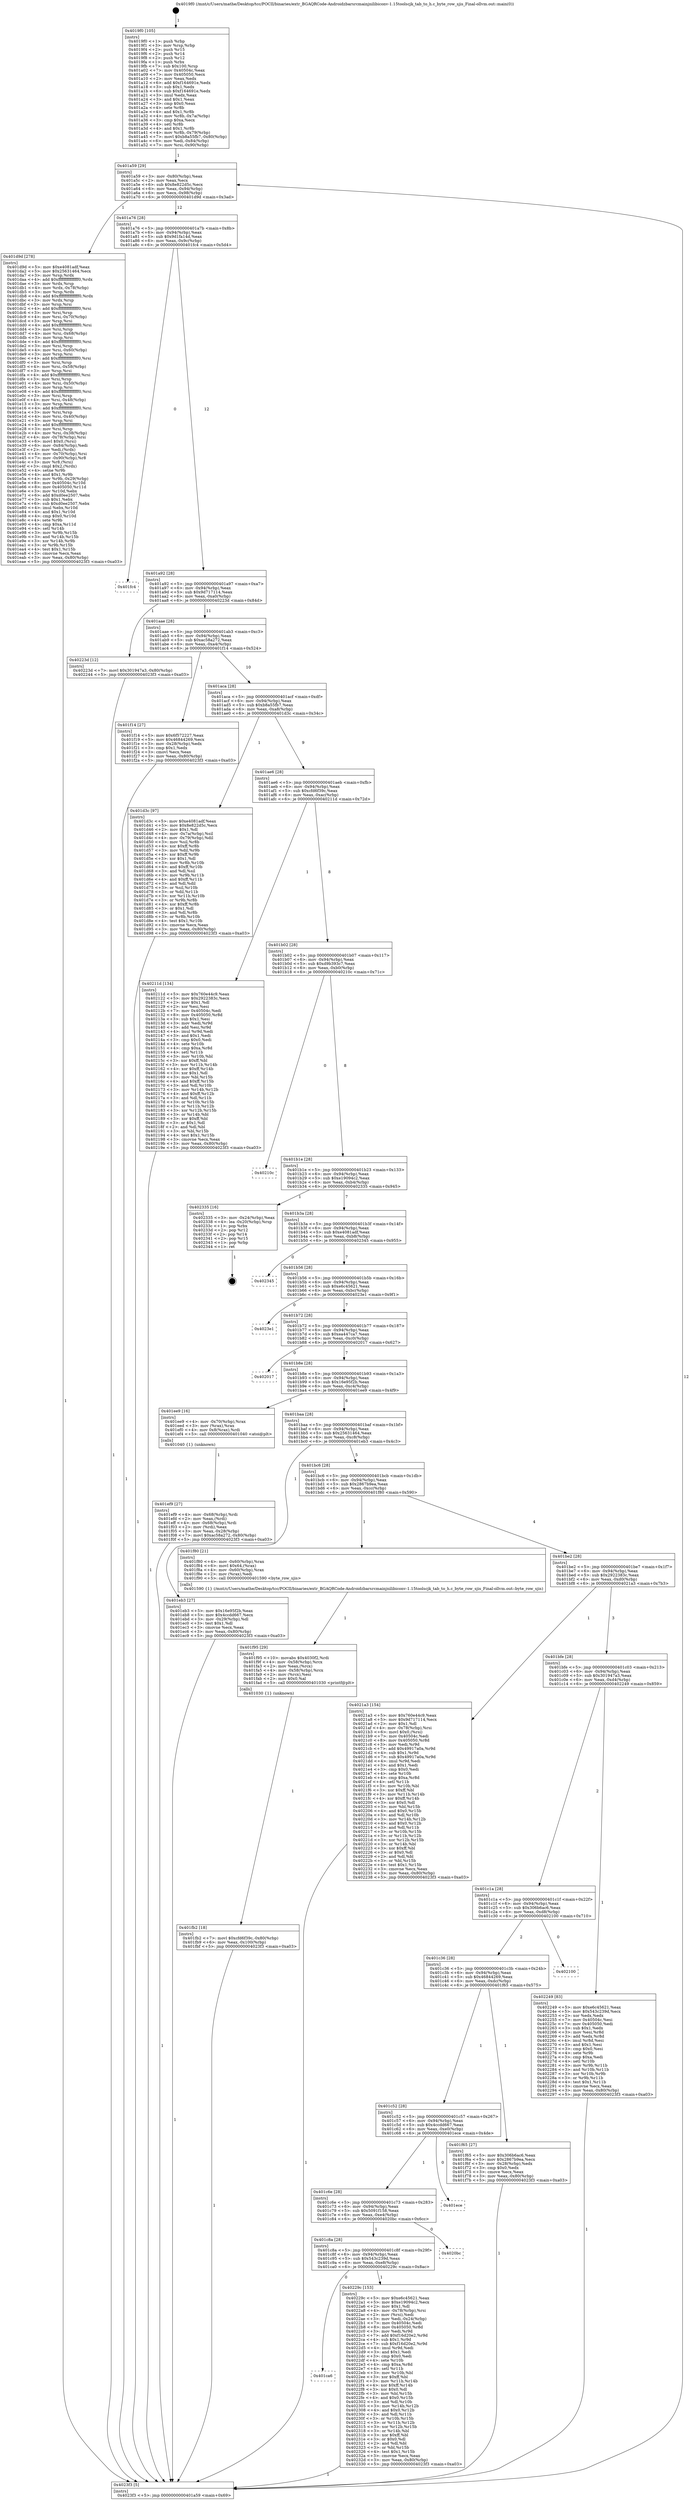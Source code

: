 digraph "0x4019f0" {
  label = "0x4019f0 (/mnt/c/Users/mathe/Desktop/tcc/POCII/binaries/extr_BGAQRCode-Androidzbarsrcmainjnilibiconv-1.15toolscjk_tab_to_h.c_byte_row_sjis_Final-ollvm.out::main(0))"
  labelloc = "t"
  node[shape=record]

  Entry [label="",width=0.3,height=0.3,shape=circle,fillcolor=black,style=filled]
  "0x401a59" [label="{
     0x401a59 [29]\l
     | [instrs]\l
     &nbsp;&nbsp;0x401a59 \<+3\>: mov -0x80(%rbp),%eax\l
     &nbsp;&nbsp;0x401a5c \<+2\>: mov %eax,%ecx\l
     &nbsp;&nbsp;0x401a5e \<+6\>: sub $0x8e822d5c,%ecx\l
     &nbsp;&nbsp;0x401a64 \<+6\>: mov %eax,-0x94(%rbp)\l
     &nbsp;&nbsp;0x401a6a \<+6\>: mov %ecx,-0x98(%rbp)\l
     &nbsp;&nbsp;0x401a70 \<+6\>: je 0000000000401d9d \<main+0x3ad\>\l
  }"]
  "0x401d9d" [label="{
     0x401d9d [278]\l
     | [instrs]\l
     &nbsp;&nbsp;0x401d9d \<+5\>: mov $0xe4081adf,%eax\l
     &nbsp;&nbsp;0x401da2 \<+5\>: mov $0x25631464,%ecx\l
     &nbsp;&nbsp;0x401da7 \<+3\>: mov %rsp,%rdx\l
     &nbsp;&nbsp;0x401daa \<+4\>: add $0xfffffffffffffff0,%rdx\l
     &nbsp;&nbsp;0x401dae \<+3\>: mov %rdx,%rsp\l
     &nbsp;&nbsp;0x401db1 \<+4\>: mov %rdx,-0x78(%rbp)\l
     &nbsp;&nbsp;0x401db5 \<+3\>: mov %rsp,%rdx\l
     &nbsp;&nbsp;0x401db8 \<+4\>: add $0xfffffffffffffff0,%rdx\l
     &nbsp;&nbsp;0x401dbc \<+3\>: mov %rdx,%rsp\l
     &nbsp;&nbsp;0x401dbf \<+3\>: mov %rsp,%rsi\l
     &nbsp;&nbsp;0x401dc2 \<+4\>: add $0xfffffffffffffff0,%rsi\l
     &nbsp;&nbsp;0x401dc6 \<+3\>: mov %rsi,%rsp\l
     &nbsp;&nbsp;0x401dc9 \<+4\>: mov %rsi,-0x70(%rbp)\l
     &nbsp;&nbsp;0x401dcd \<+3\>: mov %rsp,%rsi\l
     &nbsp;&nbsp;0x401dd0 \<+4\>: add $0xfffffffffffffff0,%rsi\l
     &nbsp;&nbsp;0x401dd4 \<+3\>: mov %rsi,%rsp\l
     &nbsp;&nbsp;0x401dd7 \<+4\>: mov %rsi,-0x68(%rbp)\l
     &nbsp;&nbsp;0x401ddb \<+3\>: mov %rsp,%rsi\l
     &nbsp;&nbsp;0x401dde \<+4\>: add $0xfffffffffffffff0,%rsi\l
     &nbsp;&nbsp;0x401de2 \<+3\>: mov %rsi,%rsp\l
     &nbsp;&nbsp;0x401de5 \<+4\>: mov %rsi,-0x60(%rbp)\l
     &nbsp;&nbsp;0x401de9 \<+3\>: mov %rsp,%rsi\l
     &nbsp;&nbsp;0x401dec \<+4\>: add $0xfffffffffffffff0,%rsi\l
     &nbsp;&nbsp;0x401df0 \<+3\>: mov %rsi,%rsp\l
     &nbsp;&nbsp;0x401df3 \<+4\>: mov %rsi,-0x58(%rbp)\l
     &nbsp;&nbsp;0x401df7 \<+3\>: mov %rsp,%rsi\l
     &nbsp;&nbsp;0x401dfa \<+4\>: add $0xfffffffffffffff0,%rsi\l
     &nbsp;&nbsp;0x401dfe \<+3\>: mov %rsi,%rsp\l
     &nbsp;&nbsp;0x401e01 \<+4\>: mov %rsi,-0x50(%rbp)\l
     &nbsp;&nbsp;0x401e05 \<+3\>: mov %rsp,%rsi\l
     &nbsp;&nbsp;0x401e08 \<+4\>: add $0xfffffffffffffff0,%rsi\l
     &nbsp;&nbsp;0x401e0c \<+3\>: mov %rsi,%rsp\l
     &nbsp;&nbsp;0x401e0f \<+4\>: mov %rsi,-0x48(%rbp)\l
     &nbsp;&nbsp;0x401e13 \<+3\>: mov %rsp,%rsi\l
     &nbsp;&nbsp;0x401e16 \<+4\>: add $0xfffffffffffffff0,%rsi\l
     &nbsp;&nbsp;0x401e1a \<+3\>: mov %rsi,%rsp\l
     &nbsp;&nbsp;0x401e1d \<+4\>: mov %rsi,-0x40(%rbp)\l
     &nbsp;&nbsp;0x401e21 \<+3\>: mov %rsp,%rsi\l
     &nbsp;&nbsp;0x401e24 \<+4\>: add $0xfffffffffffffff0,%rsi\l
     &nbsp;&nbsp;0x401e28 \<+3\>: mov %rsi,%rsp\l
     &nbsp;&nbsp;0x401e2b \<+4\>: mov %rsi,-0x38(%rbp)\l
     &nbsp;&nbsp;0x401e2f \<+4\>: mov -0x78(%rbp),%rsi\l
     &nbsp;&nbsp;0x401e33 \<+6\>: movl $0x0,(%rsi)\l
     &nbsp;&nbsp;0x401e39 \<+6\>: mov -0x84(%rbp),%edi\l
     &nbsp;&nbsp;0x401e3f \<+2\>: mov %edi,(%rdx)\l
     &nbsp;&nbsp;0x401e41 \<+4\>: mov -0x70(%rbp),%rsi\l
     &nbsp;&nbsp;0x401e45 \<+7\>: mov -0x90(%rbp),%r8\l
     &nbsp;&nbsp;0x401e4c \<+3\>: mov %r8,(%rsi)\l
     &nbsp;&nbsp;0x401e4f \<+3\>: cmpl $0x2,(%rdx)\l
     &nbsp;&nbsp;0x401e52 \<+4\>: setne %r9b\l
     &nbsp;&nbsp;0x401e56 \<+4\>: and $0x1,%r9b\l
     &nbsp;&nbsp;0x401e5a \<+4\>: mov %r9b,-0x29(%rbp)\l
     &nbsp;&nbsp;0x401e5e \<+8\>: mov 0x40504c,%r10d\l
     &nbsp;&nbsp;0x401e66 \<+8\>: mov 0x405050,%r11d\l
     &nbsp;&nbsp;0x401e6e \<+3\>: mov %r10d,%ebx\l
     &nbsp;&nbsp;0x401e71 \<+6\>: add $0xd0ee2507,%ebx\l
     &nbsp;&nbsp;0x401e77 \<+3\>: sub $0x1,%ebx\l
     &nbsp;&nbsp;0x401e7a \<+6\>: sub $0xd0ee2507,%ebx\l
     &nbsp;&nbsp;0x401e80 \<+4\>: imul %ebx,%r10d\l
     &nbsp;&nbsp;0x401e84 \<+4\>: and $0x1,%r10d\l
     &nbsp;&nbsp;0x401e88 \<+4\>: cmp $0x0,%r10d\l
     &nbsp;&nbsp;0x401e8c \<+4\>: sete %r9b\l
     &nbsp;&nbsp;0x401e90 \<+4\>: cmp $0xa,%r11d\l
     &nbsp;&nbsp;0x401e94 \<+4\>: setl %r14b\l
     &nbsp;&nbsp;0x401e98 \<+3\>: mov %r9b,%r15b\l
     &nbsp;&nbsp;0x401e9b \<+3\>: and %r14b,%r15b\l
     &nbsp;&nbsp;0x401e9e \<+3\>: xor %r14b,%r9b\l
     &nbsp;&nbsp;0x401ea1 \<+3\>: or %r9b,%r15b\l
     &nbsp;&nbsp;0x401ea4 \<+4\>: test $0x1,%r15b\l
     &nbsp;&nbsp;0x401ea8 \<+3\>: cmovne %ecx,%eax\l
     &nbsp;&nbsp;0x401eab \<+3\>: mov %eax,-0x80(%rbp)\l
     &nbsp;&nbsp;0x401eae \<+5\>: jmp 00000000004023f3 \<main+0xa03\>\l
  }"]
  "0x401a76" [label="{
     0x401a76 [28]\l
     | [instrs]\l
     &nbsp;&nbsp;0x401a76 \<+5\>: jmp 0000000000401a7b \<main+0x8b\>\l
     &nbsp;&nbsp;0x401a7b \<+6\>: mov -0x94(%rbp),%eax\l
     &nbsp;&nbsp;0x401a81 \<+5\>: sub $0x9d1fa14d,%eax\l
     &nbsp;&nbsp;0x401a86 \<+6\>: mov %eax,-0x9c(%rbp)\l
     &nbsp;&nbsp;0x401a8c \<+6\>: je 0000000000401fc4 \<main+0x5d4\>\l
  }"]
  Exit [label="",width=0.3,height=0.3,shape=circle,fillcolor=black,style=filled,peripheries=2]
  "0x401fc4" [label="{
     0x401fc4\l
  }", style=dashed]
  "0x401a92" [label="{
     0x401a92 [28]\l
     | [instrs]\l
     &nbsp;&nbsp;0x401a92 \<+5\>: jmp 0000000000401a97 \<main+0xa7\>\l
     &nbsp;&nbsp;0x401a97 \<+6\>: mov -0x94(%rbp),%eax\l
     &nbsp;&nbsp;0x401a9d \<+5\>: sub $0x9d717114,%eax\l
     &nbsp;&nbsp;0x401aa2 \<+6\>: mov %eax,-0xa0(%rbp)\l
     &nbsp;&nbsp;0x401aa8 \<+6\>: je 000000000040223d \<main+0x84d\>\l
  }"]
  "0x401ca6" [label="{
     0x401ca6\l
  }", style=dashed]
  "0x40223d" [label="{
     0x40223d [12]\l
     | [instrs]\l
     &nbsp;&nbsp;0x40223d \<+7\>: movl $0x301947a3,-0x80(%rbp)\l
     &nbsp;&nbsp;0x402244 \<+5\>: jmp 00000000004023f3 \<main+0xa03\>\l
  }"]
  "0x401aae" [label="{
     0x401aae [28]\l
     | [instrs]\l
     &nbsp;&nbsp;0x401aae \<+5\>: jmp 0000000000401ab3 \<main+0xc3\>\l
     &nbsp;&nbsp;0x401ab3 \<+6\>: mov -0x94(%rbp),%eax\l
     &nbsp;&nbsp;0x401ab9 \<+5\>: sub $0xac58a272,%eax\l
     &nbsp;&nbsp;0x401abe \<+6\>: mov %eax,-0xa4(%rbp)\l
     &nbsp;&nbsp;0x401ac4 \<+6\>: je 0000000000401f14 \<main+0x524\>\l
  }"]
  "0x40229c" [label="{
     0x40229c [153]\l
     | [instrs]\l
     &nbsp;&nbsp;0x40229c \<+5\>: mov $0xe6c45621,%eax\l
     &nbsp;&nbsp;0x4022a1 \<+5\>: mov $0xe19094c2,%ecx\l
     &nbsp;&nbsp;0x4022a6 \<+2\>: mov $0x1,%dl\l
     &nbsp;&nbsp;0x4022a8 \<+4\>: mov -0x78(%rbp),%rsi\l
     &nbsp;&nbsp;0x4022ac \<+2\>: mov (%rsi),%edi\l
     &nbsp;&nbsp;0x4022ae \<+3\>: mov %edi,-0x24(%rbp)\l
     &nbsp;&nbsp;0x4022b1 \<+7\>: mov 0x40504c,%edi\l
     &nbsp;&nbsp;0x4022b8 \<+8\>: mov 0x405050,%r8d\l
     &nbsp;&nbsp;0x4022c0 \<+3\>: mov %edi,%r9d\l
     &nbsp;&nbsp;0x4022c3 \<+7\>: add $0xf16d20e2,%r9d\l
     &nbsp;&nbsp;0x4022ca \<+4\>: sub $0x1,%r9d\l
     &nbsp;&nbsp;0x4022ce \<+7\>: sub $0xf16d20e2,%r9d\l
     &nbsp;&nbsp;0x4022d5 \<+4\>: imul %r9d,%edi\l
     &nbsp;&nbsp;0x4022d9 \<+3\>: and $0x1,%edi\l
     &nbsp;&nbsp;0x4022dc \<+3\>: cmp $0x0,%edi\l
     &nbsp;&nbsp;0x4022df \<+4\>: sete %r10b\l
     &nbsp;&nbsp;0x4022e3 \<+4\>: cmp $0xa,%r8d\l
     &nbsp;&nbsp;0x4022e7 \<+4\>: setl %r11b\l
     &nbsp;&nbsp;0x4022eb \<+3\>: mov %r10b,%bl\l
     &nbsp;&nbsp;0x4022ee \<+3\>: xor $0xff,%bl\l
     &nbsp;&nbsp;0x4022f1 \<+3\>: mov %r11b,%r14b\l
     &nbsp;&nbsp;0x4022f4 \<+4\>: xor $0xff,%r14b\l
     &nbsp;&nbsp;0x4022f8 \<+3\>: xor $0x0,%dl\l
     &nbsp;&nbsp;0x4022fb \<+3\>: mov %bl,%r15b\l
     &nbsp;&nbsp;0x4022fe \<+4\>: and $0x0,%r15b\l
     &nbsp;&nbsp;0x402302 \<+3\>: and %dl,%r10b\l
     &nbsp;&nbsp;0x402305 \<+3\>: mov %r14b,%r12b\l
     &nbsp;&nbsp;0x402308 \<+4\>: and $0x0,%r12b\l
     &nbsp;&nbsp;0x40230c \<+3\>: and %dl,%r11b\l
     &nbsp;&nbsp;0x40230f \<+3\>: or %r10b,%r15b\l
     &nbsp;&nbsp;0x402312 \<+3\>: or %r11b,%r12b\l
     &nbsp;&nbsp;0x402315 \<+3\>: xor %r12b,%r15b\l
     &nbsp;&nbsp;0x402318 \<+3\>: or %r14b,%bl\l
     &nbsp;&nbsp;0x40231b \<+3\>: xor $0xff,%bl\l
     &nbsp;&nbsp;0x40231e \<+3\>: or $0x0,%dl\l
     &nbsp;&nbsp;0x402321 \<+2\>: and %dl,%bl\l
     &nbsp;&nbsp;0x402323 \<+3\>: or %bl,%r15b\l
     &nbsp;&nbsp;0x402326 \<+4\>: test $0x1,%r15b\l
     &nbsp;&nbsp;0x40232a \<+3\>: cmovne %ecx,%eax\l
     &nbsp;&nbsp;0x40232d \<+3\>: mov %eax,-0x80(%rbp)\l
     &nbsp;&nbsp;0x402330 \<+5\>: jmp 00000000004023f3 \<main+0xa03\>\l
  }"]
  "0x401f14" [label="{
     0x401f14 [27]\l
     | [instrs]\l
     &nbsp;&nbsp;0x401f14 \<+5\>: mov $0x6f572227,%eax\l
     &nbsp;&nbsp;0x401f19 \<+5\>: mov $0x46844269,%ecx\l
     &nbsp;&nbsp;0x401f1e \<+3\>: mov -0x28(%rbp),%edx\l
     &nbsp;&nbsp;0x401f21 \<+3\>: cmp $0x1,%edx\l
     &nbsp;&nbsp;0x401f24 \<+3\>: cmovl %ecx,%eax\l
     &nbsp;&nbsp;0x401f27 \<+3\>: mov %eax,-0x80(%rbp)\l
     &nbsp;&nbsp;0x401f2a \<+5\>: jmp 00000000004023f3 \<main+0xa03\>\l
  }"]
  "0x401aca" [label="{
     0x401aca [28]\l
     | [instrs]\l
     &nbsp;&nbsp;0x401aca \<+5\>: jmp 0000000000401acf \<main+0xdf\>\l
     &nbsp;&nbsp;0x401acf \<+6\>: mov -0x94(%rbp),%eax\l
     &nbsp;&nbsp;0x401ad5 \<+5\>: sub $0xb8a55fb7,%eax\l
     &nbsp;&nbsp;0x401ada \<+6\>: mov %eax,-0xa8(%rbp)\l
     &nbsp;&nbsp;0x401ae0 \<+6\>: je 0000000000401d3c \<main+0x34c\>\l
  }"]
  "0x401c8a" [label="{
     0x401c8a [28]\l
     | [instrs]\l
     &nbsp;&nbsp;0x401c8a \<+5\>: jmp 0000000000401c8f \<main+0x29f\>\l
     &nbsp;&nbsp;0x401c8f \<+6\>: mov -0x94(%rbp),%eax\l
     &nbsp;&nbsp;0x401c95 \<+5\>: sub $0x543c239d,%eax\l
     &nbsp;&nbsp;0x401c9a \<+6\>: mov %eax,-0xe8(%rbp)\l
     &nbsp;&nbsp;0x401ca0 \<+6\>: je 000000000040229c \<main+0x8ac\>\l
  }"]
  "0x401d3c" [label="{
     0x401d3c [97]\l
     | [instrs]\l
     &nbsp;&nbsp;0x401d3c \<+5\>: mov $0xe4081adf,%eax\l
     &nbsp;&nbsp;0x401d41 \<+5\>: mov $0x8e822d5c,%ecx\l
     &nbsp;&nbsp;0x401d46 \<+2\>: mov $0x1,%dl\l
     &nbsp;&nbsp;0x401d48 \<+4\>: mov -0x7a(%rbp),%sil\l
     &nbsp;&nbsp;0x401d4c \<+4\>: mov -0x79(%rbp),%dil\l
     &nbsp;&nbsp;0x401d50 \<+3\>: mov %sil,%r8b\l
     &nbsp;&nbsp;0x401d53 \<+4\>: xor $0xff,%r8b\l
     &nbsp;&nbsp;0x401d57 \<+3\>: mov %dil,%r9b\l
     &nbsp;&nbsp;0x401d5a \<+4\>: xor $0xff,%r9b\l
     &nbsp;&nbsp;0x401d5e \<+3\>: xor $0x1,%dl\l
     &nbsp;&nbsp;0x401d61 \<+3\>: mov %r8b,%r10b\l
     &nbsp;&nbsp;0x401d64 \<+4\>: and $0xff,%r10b\l
     &nbsp;&nbsp;0x401d68 \<+3\>: and %dl,%sil\l
     &nbsp;&nbsp;0x401d6b \<+3\>: mov %r9b,%r11b\l
     &nbsp;&nbsp;0x401d6e \<+4\>: and $0xff,%r11b\l
     &nbsp;&nbsp;0x401d72 \<+3\>: and %dl,%dil\l
     &nbsp;&nbsp;0x401d75 \<+3\>: or %sil,%r10b\l
     &nbsp;&nbsp;0x401d78 \<+3\>: or %dil,%r11b\l
     &nbsp;&nbsp;0x401d7b \<+3\>: xor %r11b,%r10b\l
     &nbsp;&nbsp;0x401d7e \<+3\>: or %r9b,%r8b\l
     &nbsp;&nbsp;0x401d81 \<+4\>: xor $0xff,%r8b\l
     &nbsp;&nbsp;0x401d85 \<+3\>: or $0x1,%dl\l
     &nbsp;&nbsp;0x401d88 \<+3\>: and %dl,%r8b\l
     &nbsp;&nbsp;0x401d8b \<+3\>: or %r8b,%r10b\l
     &nbsp;&nbsp;0x401d8e \<+4\>: test $0x1,%r10b\l
     &nbsp;&nbsp;0x401d92 \<+3\>: cmovne %ecx,%eax\l
     &nbsp;&nbsp;0x401d95 \<+3\>: mov %eax,-0x80(%rbp)\l
     &nbsp;&nbsp;0x401d98 \<+5\>: jmp 00000000004023f3 \<main+0xa03\>\l
  }"]
  "0x401ae6" [label="{
     0x401ae6 [28]\l
     | [instrs]\l
     &nbsp;&nbsp;0x401ae6 \<+5\>: jmp 0000000000401aeb \<main+0xfb\>\l
     &nbsp;&nbsp;0x401aeb \<+6\>: mov -0x94(%rbp),%eax\l
     &nbsp;&nbsp;0x401af1 \<+5\>: sub $0xcfd6f39c,%eax\l
     &nbsp;&nbsp;0x401af6 \<+6\>: mov %eax,-0xac(%rbp)\l
     &nbsp;&nbsp;0x401afc \<+6\>: je 000000000040211d \<main+0x72d\>\l
  }"]
  "0x4023f3" [label="{
     0x4023f3 [5]\l
     | [instrs]\l
     &nbsp;&nbsp;0x4023f3 \<+5\>: jmp 0000000000401a59 \<main+0x69\>\l
  }"]
  "0x4019f0" [label="{
     0x4019f0 [105]\l
     | [instrs]\l
     &nbsp;&nbsp;0x4019f0 \<+1\>: push %rbp\l
     &nbsp;&nbsp;0x4019f1 \<+3\>: mov %rsp,%rbp\l
     &nbsp;&nbsp;0x4019f4 \<+2\>: push %r15\l
     &nbsp;&nbsp;0x4019f6 \<+2\>: push %r14\l
     &nbsp;&nbsp;0x4019f8 \<+2\>: push %r12\l
     &nbsp;&nbsp;0x4019fa \<+1\>: push %rbx\l
     &nbsp;&nbsp;0x4019fb \<+7\>: sub $0x100,%rsp\l
     &nbsp;&nbsp;0x401a02 \<+7\>: mov 0x40504c,%eax\l
     &nbsp;&nbsp;0x401a09 \<+7\>: mov 0x405050,%ecx\l
     &nbsp;&nbsp;0x401a10 \<+2\>: mov %eax,%edx\l
     &nbsp;&nbsp;0x401a12 \<+6\>: add $0xf164691e,%edx\l
     &nbsp;&nbsp;0x401a18 \<+3\>: sub $0x1,%edx\l
     &nbsp;&nbsp;0x401a1b \<+6\>: sub $0xf164691e,%edx\l
     &nbsp;&nbsp;0x401a21 \<+3\>: imul %edx,%eax\l
     &nbsp;&nbsp;0x401a24 \<+3\>: and $0x1,%eax\l
     &nbsp;&nbsp;0x401a27 \<+3\>: cmp $0x0,%eax\l
     &nbsp;&nbsp;0x401a2a \<+4\>: sete %r8b\l
     &nbsp;&nbsp;0x401a2e \<+4\>: and $0x1,%r8b\l
     &nbsp;&nbsp;0x401a32 \<+4\>: mov %r8b,-0x7a(%rbp)\l
     &nbsp;&nbsp;0x401a36 \<+3\>: cmp $0xa,%ecx\l
     &nbsp;&nbsp;0x401a39 \<+4\>: setl %r8b\l
     &nbsp;&nbsp;0x401a3d \<+4\>: and $0x1,%r8b\l
     &nbsp;&nbsp;0x401a41 \<+4\>: mov %r8b,-0x79(%rbp)\l
     &nbsp;&nbsp;0x401a45 \<+7\>: movl $0xb8a55fb7,-0x80(%rbp)\l
     &nbsp;&nbsp;0x401a4c \<+6\>: mov %edi,-0x84(%rbp)\l
     &nbsp;&nbsp;0x401a52 \<+7\>: mov %rsi,-0x90(%rbp)\l
  }"]
  "0x4020bc" [label="{
     0x4020bc\l
  }", style=dashed]
  "0x401c6e" [label="{
     0x401c6e [28]\l
     | [instrs]\l
     &nbsp;&nbsp;0x401c6e \<+5\>: jmp 0000000000401c73 \<main+0x283\>\l
     &nbsp;&nbsp;0x401c73 \<+6\>: mov -0x94(%rbp),%eax\l
     &nbsp;&nbsp;0x401c79 \<+5\>: sub $0x5091f158,%eax\l
     &nbsp;&nbsp;0x401c7e \<+6\>: mov %eax,-0xe4(%rbp)\l
     &nbsp;&nbsp;0x401c84 \<+6\>: je 00000000004020bc \<main+0x6cc\>\l
  }"]
  "0x40211d" [label="{
     0x40211d [134]\l
     | [instrs]\l
     &nbsp;&nbsp;0x40211d \<+5\>: mov $0x760e44c9,%eax\l
     &nbsp;&nbsp;0x402122 \<+5\>: mov $0x2922383c,%ecx\l
     &nbsp;&nbsp;0x402127 \<+2\>: mov $0x1,%dl\l
     &nbsp;&nbsp;0x402129 \<+2\>: xor %esi,%esi\l
     &nbsp;&nbsp;0x40212b \<+7\>: mov 0x40504c,%edi\l
     &nbsp;&nbsp;0x402132 \<+8\>: mov 0x405050,%r8d\l
     &nbsp;&nbsp;0x40213a \<+3\>: sub $0x1,%esi\l
     &nbsp;&nbsp;0x40213d \<+3\>: mov %edi,%r9d\l
     &nbsp;&nbsp;0x402140 \<+3\>: add %esi,%r9d\l
     &nbsp;&nbsp;0x402143 \<+4\>: imul %r9d,%edi\l
     &nbsp;&nbsp;0x402147 \<+3\>: and $0x1,%edi\l
     &nbsp;&nbsp;0x40214a \<+3\>: cmp $0x0,%edi\l
     &nbsp;&nbsp;0x40214d \<+4\>: sete %r10b\l
     &nbsp;&nbsp;0x402151 \<+4\>: cmp $0xa,%r8d\l
     &nbsp;&nbsp;0x402155 \<+4\>: setl %r11b\l
     &nbsp;&nbsp;0x402159 \<+3\>: mov %r10b,%bl\l
     &nbsp;&nbsp;0x40215c \<+3\>: xor $0xff,%bl\l
     &nbsp;&nbsp;0x40215f \<+3\>: mov %r11b,%r14b\l
     &nbsp;&nbsp;0x402162 \<+4\>: xor $0xff,%r14b\l
     &nbsp;&nbsp;0x402166 \<+3\>: xor $0x1,%dl\l
     &nbsp;&nbsp;0x402169 \<+3\>: mov %bl,%r15b\l
     &nbsp;&nbsp;0x40216c \<+4\>: and $0xff,%r15b\l
     &nbsp;&nbsp;0x402170 \<+3\>: and %dl,%r10b\l
     &nbsp;&nbsp;0x402173 \<+3\>: mov %r14b,%r12b\l
     &nbsp;&nbsp;0x402176 \<+4\>: and $0xff,%r12b\l
     &nbsp;&nbsp;0x40217a \<+3\>: and %dl,%r11b\l
     &nbsp;&nbsp;0x40217d \<+3\>: or %r10b,%r15b\l
     &nbsp;&nbsp;0x402180 \<+3\>: or %r11b,%r12b\l
     &nbsp;&nbsp;0x402183 \<+3\>: xor %r12b,%r15b\l
     &nbsp;&nbsp;0x402186 \<+3\>: or %r14b,%bl\l
     &nbsp;&nbsp;0x402189 \<+3\>: xor $0xff,%bl\l
     &nbsp;&nbsp;0x40218c \<+3\>: or $0x1,%dl\l
     &nbsp;&nbsp;0x40218f \<+2\>: and %dl,%bl\l
     &nbsp;&nbsp;0x402191 \<+3\>: or %bl,%r15b\l
     &nbsp;&nbsp;0x402194 \<+4\>: test $0x1,%r15b\l
     &nbsp;&nbsp;0x402198 \<+3\>: cmovne %ecx,%eax\l
     &nbsp;&nbsp;0x40219b \<+3\>: mov %eax,-0x80(%rbp)\l
     &nbsp;&nbsp;0x40219e \<+5\>: jmp 00000000004023f3 \<main+0xa03\>\l
  }"]
  "0x401b02" [label="{
     0x401b02 [28]\l
     | [instrs]\l
     &nbsp;&nbsp;0x401b02 \<+5\>: jmp 0000000000401b07 \<main+0x117\>\l
     &nbsp;&nbsp;0x401b07 \<+6\>: mov -0x94(%rbp),%eax\l
     &nbsp;&nbsp;0x401b0d \<+5\>: sub $0xd9b393c7,%eax\l
     &nbsp;&nbsp;0x401b12 \<+6\>: mov %eax,-0xb0(%rbp)\l
     &nbsp;&nbsp;0x401b18 \<+6\>: je 000000000040210c \<main+0x71c\>\l
  }"]
  "0x401ece" [label="{
     0x401ece\l
  }", style=dashed]
  "0x40210c" [label="{
     0x40210c\l
  }", style=dashed]
  "0x401b1e" [label="{
     0x401b1e [28]\l
     | [instrs]\l
     &nbsp;&nbsp;0x401b1e \<+5\>: jmp 0000000000401b23 \<main+0x133\>\l
     &nbsp;&nbsp;0x401b23 \<+6\>: mov -0x94(%rbp),%eax\l
     &nbsp;&nbsp;0x401b29 \<+5\>: sub $0xe19094c2,%eax\l
     &nbsp;&nbsp;0x401b2e \<+6\>: mov %eax,-0xb4(%rbp)\l
     &nbsp;&nbsp;0x401b34 \<+6\>: je 0000000000402335 \<main+0x945\>\l
  }"]
  "0x401fb2" [label="{
     0x401fb2 [18]\l
     | [instrs]\l
     &nbsp;&nbsp;0x401fb2 \<+7\>: movl $0xcfd6f39c,-0x80(%rbp)\l
     &nbsp;&nbsp;0x401fb9 \<+6\>: mov %eax,-0x100(%rbp)\l
     &nbsp;&nbsp;0x401fbf \<+5\>: jmp 00000000004023f3 \<main+0xa03\>\l
  }"]
  "0x402335" [label="{
     0x402335 [16]\l
     | [instrs]\l
     &nbsp;&nbsp;0x402335 \<+3\>: mov -0x24(%rbp),%eax\l
     &nbsp;&nbsp;0x402338 \<+4\>: lea -0x20(%rbp),%rsp\l
     &nbsp;&nbsp;0x40233c \<+1\>: pop %rbx\l
     &nbsp;&nbsp;0x40233d \<+2\>: pop %r12\l
     &nbsp;&nbsp;0x40233f \<+2\>: pop %r14\l
     &nbsp;&nbsp;0x402341 \<+2\>: pop %r15\l
     &nbsp;&nbsp;0x402343 \<+1\>: pop %rbp\l
     &nbsp;&nbsp;0x402344 \<+1\>: ret\l
  }"]
  "0x401b3a" [label="{
     0x401b3a [28]\l
     | [instrs]\l
     &nbsp;&nbsp;0x401b3a \<+5\>: jmp 0000000000401b3f \<main+0x14f\>\l
     &nbsp;&nbsp;0x401b3f \<+6\>: mov -0x94(%rbp),%eax\l
     &nbsp;&nbsp;0x401b45 \<+5\>: sub $0xe4081adf,%eax\l
     &nbsp;&nbsp;0x401b4a \<+6\>: mov %eax,-0xb8(%rbp)\l
     &nbsp;&nbsp;0x401b50 \<+6\>: je 0000000000402345 \<main+0x955\>\l
  }"]
  "0x401f95" [label="{
     0x401f95 [29]\l
     | [instrs]\l
     &nbsp;&nbsp;0x401f95 \<+10\>: movabs $0x4030f2,%rdi\l
     &nbsp;&nbsp;0x401f9f \<+4\>: mov -0x58(%rbp),%rcx\l
     &nbsp;&nbsp;0x401fa3 \<+2\>: mov %eax,(%rcx)\l
     &nbsp;&nbsp;0x401fa5 \<+4\>: mov -0x58(%rbp),%rcx\l
     &nbsp;&nbsp;0x401fa9 \<+2\>: mov (%rcx),%esi\l
     &nbsp;&nbsp;0x401fab \<+2\>: mov $0x0,%al\l
     &nbsp;&nbsp;0x401fad \<+5\>: call 0000000000401030 \<printf@plt\>\l
     | [calls]\l
     &nbsp;&nbsp;0x401030 \{1\} (unknown)\l
  }"]
  "0x402345" [label="{
     0x402345\l
  }", style=dashed]
  "0x401b56" [label="{
     0x401b56 [28]\l
     | [instrs]\l
     &nbsp;&nbsp;0x401b56 \<+5\>: jmp 0000000000401b5b \<main+0x16b\>\l
     &nbsp;&nbsp;0x401b5b \<+6\>: mov -0x94(%rbp),%eax\l
     &nbsp;&nbsp;0x401b61 \<+5\>: sub $0xe6c45621,%eax\l
     &nbsp;&nbsp;0x401b66 \<+6\>: mov %eax,-0xbc(%rbp)\l
     &nbsp;&nbsp;0x401b6c \<+6\>: je 00000000004023e1 \<main+0x9f1\>\l
  }"]
  "0x401c52" [label="{
     0x401c52 [28]\l
     | [instrs]\l
     &nbsp;&nbsp;0x401c52 \<+5\>: jmp 0000000000401c57 \<main+0x267\>\l
     &nbsp;&nbsp;0x401c57 \<+6\>: mov -0x94(%rbp),%eax\l
     &nbsp;&nbsp;0x401c5d \<+5\>: sub $0x4ccdd667,%eax\l
     &nbsp;&nbsp;0x401c62 \<+6\>: mov %eax,-0xe0(%rbp)\l
     &nbsp;&nbsp;0x401c68 \<+6\>: je 0000000000401ece \<main+0x4de\>\l
  }"]
  "0x4023e1" [label="{
     0x4023e1\l
  }", style=dashed]
  "0x401b72" [label="{
     0x401b72 [28]\l
     | [instrs]\l
     &nbsp;&nbsp;0x401b72 \<+5\>: jmp 0000000000401b77 \<main+0x187\>\l
     &nbsp;&nbsp;0x401b77 \<+6\>: mov -0x94(%rbp),%eax\l
     &nbsp;&nbsp;0x401b7d \<+5\>: sub $0xea447ca7,%eax\l
     &nbsp;&nbsp;0x401b82 \<+6\>: mov %eax,-0xc0(%rbp)\l
     &nbsp;&nbsp;0x401b88 \<+6\>: je 0000000000402017 \<main+0x627\>\l
  }"]
  "0x401f65" [label="{
     0x401f65 [27]\l
     | [instrs]\l
     &nbsp;&nbsp;0x401f65 \<+5\>: mov $0x306b6ac6,%eax\l
     &nbsp;&nbsp;0x401f6a \<+5\>: mov $0x2867b9ea,%ecx\l
     &nbsp;&nbsp;0x401f6f \<+3\>: mov -0x28(%rbp),%edx\l
     &nbsp;&nbsp;0x401f72 \<+3\>: cmp $0x0,%edx\l
     &nbsp;&nbsp;0x401f75 \<+3\>: cmove %ecx,%eax\l
     &nbsp;&nbsp;0x401f78 \<+3\>: mov %eax,-0x80(%rbp)\l
     &nbsp;&nbsp;0x401f7b \<+5\>: jmp 00000000004023f3 \<main+0xa03\>\l
  }"]
  "0x402017" [label="{
     0x402017\l
  }", style=dashed]
  "0x401b8e" [label="{
     0x401b8e [28]\l
     | [instrs]\l
     &nbsp;&nbsp;0x401b8e \<+5\>: jmp 0000000000401b93 \<main+0x1a3\>\l
     &nbsp;&nbsp;0x401b93 \<+6\>: mov -0x94(%rbp),%eax\l
     &nbsp;&nbsp;0x401b99 \<+5\>: sub $0x16e95f2b,%eax\l
     &nbsp;&nbsp;0x401b9e \<+6\>: mov %eax,-0xc4(%rbp)\l
     &nbsp;&nbsp;0x401ba4 \<+6\>: je 0000000000401ee9 \<main+0x4f9\>\l
  }"]
  "0x401c36" [label="{
     0x401c36 [28]\l
     | [instrs]\l
     &nbsp;&nbsp;0x401c36 \<+5\>: jmp 0000000000401c3b \<main+0x24b\>\l
     &nbsp;&nbsp;0x401c3b \<+6\>: mov -0x94(%rbp),%eax\l
     &nbsp;&nbsp;0x401c41 \<+5\>: sub $0x46844269,%eax\l
     &nbsp;&nbsp;0x401c46 \<+6\>: mov %eax,-0xdc(%rbp)\l
     &nbsp;&nbsp;0x401c4c \<+6\>: je 0000000000401f65 \<main+0x575\>\l
  }"]
  "0x401ee9" [label="{
     0x401ee9 [16]\l
     | [instrs]\l
     &nbsp;&nbsp;0x401ee9 \<+4\>: mov -0x70(%rbp),%rax\l
     &nbsp;&nbsp;0x401eed \<+3\>: mov (%rax),%rax\l
     &nbsp;&nbsp;0x401ef0 \<+4\>: mov 0x8(%rax),%rdi\l
     &nbsp;&nbsp;0x401ef4 \<+5\>: call 0000000000401040 \<atoi@plt\>\l
     | [calls]\l
     &nbsp;&nbsp;0x401040 \{1\} (unknown)\l
  }"]
  "0x401baa" [label="{
     0x401baa [28]\l
     | [instrs]\l
     &nbsp;&nbsp;0x401baa \<+5\>: jmp 0000000000401baf \<main+0x1bf\>\l
     &nbsp;&nbsp;0x401baf \<+6\>: mov -0x94(%rbp),%eax\l
     &nbsp;&nbsp;0x401bb5 \<+5\>: sub $0x25631464,%eax\l
     &nbsp;&nbsp;0x401bba \<+6\>: mov %eax,-0xc8(%rbp)\l
     &nbsp;&nbsp;0x401bc0 \<+6\>: je 0000000000401eb3 \<main+0x4c3\>\l
  }"]
  "0x402100" [label="{
     0x402100\l
  }", style=dashed]
  "0x401eb3" [label="{
     0x401eb3 [27]\l
     | [instrs]\l
     &nbsp;&nbsp;0x401eb3 \<+5\>: mov $0x16e95f2b,%eax\l
     &nbsp;&nbsp;0x401eb8 \<+5\>: mov $0x4ccdd667,%ecx\l
     &nbsp;&nbsp;0x401ebd \<+3\>: mov -0x29(%rbp),%dl\l
     &nbsp;&nbsp;0x401ec0 \<+3\>: test $0x1,%dl\l
     &nbsp;&nbsp;0x401ec3 \<+3\>: cmovne %ecx,%eax\l
     &nbsp;&nbsp;0x401ec6 \<+3\>: mov %eax,-0x80(%rbp)\l
     &nbsp;&nbsp;0x401ec9 \<+5\>: jmp 00000000004023f3 \<main+0xa03\>\l
  }"]
  "0x401bc6" [label="{
     0x401bc6 [28]\l
     | [instrs]\l
     &nbsp;&nbsp;0x401bc6 \<+5\>: jmp 0000000000401bcb \<main+0x1db\>\l
     &nbsp;&nbsp;0x401bcb \<+6\>: mov -0x94(%rbp),%eax\l
     &nbsp;&nbsp;0x401bd1 \<+5\>: sub $0x2867b9ea,%eax\l
     &nbsp;&nbsp;0x401bd6 \<+6\>: mov %eax,-0xcc(%rbp)\l
     &nbsp;&nbsp;0x401bdc \<+6\>: je 0000000000401f80 \<main+0x590\>\l
  }"]
  "0x401ef9" [label="{
     0x401ef9 [27]\l
     | [instrs]\l
     &nbsp;&nbsp;0x401ef9 \<+4\>: mov -0x68(%rbp),%rdi\l
     &nbsp;&nbsp;0x401efd \<+2\>: mov %eax,(%rdi)\l
     &nbsp;&nbsp;0x401eff \<+4\>: mov -0x68(%rbp),%rdi\l
     &nbsp;&nbsp;0x401f03 \<+2\>: mov (%rdi),%eax\l
     &nbsp;&nbsp;0x401f05 \<+3\>: mov %eax,-0x28(%rbp)\l
     &nbsp;&nbsp;0x401f08 \<+7\>: movl $0xac58a272,-0x80(%rbp)\l
     &nbsp;&nbsp;0x401f0f \<+5\>: jmp 00000000004023f3 \<main+0xa03\>\l
  }"]
  "0x401c1a" [label="{
     0x401c1a [28]\l
     | [instrs]\l
     &nbsp;&nbsp;0x401c1a \<+5\>: jmp 0000000000401c1f \<main+0x22f\>\l
     &nbsp;&nbsp;0x401c1f \<+6\>: mov -0x94(%rbp),%eax\l
     &nbsp;&nbsp;0x401c25 \<+5\>: sub $0x306b6ac6,%eax\l
     &nbsp;&nbsp;0x401c2a \<+6\>: mov %eax,-0xd8(%rbp)\l
     &nbsp;&nbsp;0x401c30 \<+6\>: je 0000000000402100 \<main+0x710\>\l
  }"]
  "0x401f80" [label="{
     0x401f80 [21]\l
     | [instrs]\l
     &nbsp;&nbsp;0x401f80 \<+4\>: mov -0x60(%rbp),%rax\l
     &nbsp;&nbsp;0x401f84 \<+6\>: movl $0x64,(%rax)\l
     &nbsp;&nbsp;0x401f8a \<+4\>: mov -0x60(%rbp),%rax\l
     &nbsp;&nbsp;0x401f8e \<+2\>: mov (%rax),%edi\l
     &nbsp;&nbsp;0x401f90 \<+5\>: call 0000000000401590 \<byte_row_sjis\>\l
     | [calls]\l
     &nbsp;&nbsp;0x401590 \{1\} (/mnt/c/Users/mathe/Desktop/tcc/POCII/binaries/extr_BGAQRCode-Androidzbarsrcmainjnilibiconv-1.15toolscjk_tab_to_h.c_byte_row_sjis_Final-ollvm.out::byte_row_sjis)\l
  }"]
  "0x401be2" [label="{
     0x401be2 [28]\l
     | [instrs]\l
     &nbsp;&nbsp;0x401be2 \<+5\>: jmp 0000000000401be7 \<main+0x1f7\>\l
     &nbsp;&nbsp;0x401be7 \<+6\>: mov -0x94(%rbp),%eax\l
     &nbsp;&nbsp;0x401bed \<+5\>: sub $0x2922383c,%eax\l
     &nbsp;&nbsp;0x401bf2 \<+6\>: mov %eax,-0xd0(%rbp)\l
     &nbsp;&nbsp;0x401bf8 \<+6\>: je 00000000004021a3 \<main+0x7b3\>\l
  }"]
  "0x402249" [label="{
     0x402249 [83]\l
     | [instrs]\l
     &nbsp;&nbsp;0x402249 \<+5\>: mov $0xe6c45621,%eax\l
     &nbsp;&nbsp;0x40224e \<+5\>: mov $0x543c239d,%ecx\l
     &nbsp;&nbsp;0x402253 \<+2\>: xor %edx,%edx\l
     &nbsp;&nbsp;0x402255 \<+7\>: mov 0x40504c,%esi\l
     &nbsp;&nbsp;0x40225c \<+7\>: mov 0x405050,%edi\l
     &nbsp;&nbsp;0x402263 \<+3\>: sub $0x1,%edx\l
     &nbsp;&nbsp;0x402266 \<+3\>: mov %esi,%r8d\l
     &nbsp;&nbsp;0x402269 \<+3\>: add %edx,%r8d\l
     &nbsp;&nbsp;0x40226c \<+4\>: imul %r8d,%esi\l
     &nbsp;&nbsp;0x402270 \<+3\>: and $0x1,%esi\l
     &nbsp;&nbsp;0x402273 \<+3\>: cmp $0x0,%esi\l
     &nbsp;&nbsp;0x402276 \<+4\>: sete %r9b\l
     &nbsp;&nbsp;0x40227a \<+3\>: cmp $0xa,%edi\l
     &nbsp;&nbsp;0x40227d \<+4\>: setl %r10b\l
     &nbsp;&nbsp;0x402281 \<+3\>: mov %r9b,%r11b\l
     &nbsp;&nbsp;0x402284 \<+3\>: and %r10b,%r11b\l
     &nbsp;&nbsp;0x402287 \<+3\>: xor %r10b,%r9b\l
     &nbsp;&nbsp;0x40228a \<+3\>: or %r9b,%r11b\l
     &nbsp;&nbsp;0x40228d \<+4\>: test $0x1,%r11b\l
     &nbsp;&nbsp;0x402291 \<+3\>: cmovne %ecx,%eax\l
     &nbsp;&nbsp;0x402294 \<+3\>: mov %eax,-0x80(%rbp)\l
     &nbsp;&nbsp;0x402297 \<+5\>: jmp 00000000004023f3 \<main+0xa03\>\l
  }"]
  "0x4021a3" [label="{
     0x4021a3 [154]\l
     | [instrs]\l
     &nbsp;&nbsp;0x4021a3 \<+5\>: mov $0x760e44c9,%eax\l
     &nbsp;&nbsp;0x4021a8 \<+5\>: mov $0x9d717114,%ecx\l
     &nbsp;&nbsp;0x4021ad \<+2\>: mov $0x1,%dl\l
     &nbsp;&nbsp;0x4021af \<+4\>: mov -0x78(%rbp),%rsi\l
     &nbsp;&nbsp;0x4021b3 \<+6\>: movl $0x0,(%rsi)\l
     &nbsp;&nbsp;0x4021b9 \<+7\>: mov 0x40504c,%edi\l
     &nbsp;&nbsp;0x4021c0 \<+8\>: mov 0x405050,%r8d\l
     &nbsp;&nbsp;0x4021c8 \<+3\>: mov %edi,%r9d\l
     &nbsp;&nbsp;0x4021cb \<+7\>: add $0x49917a0a,%r9d\l
     &nbsp;&nbsp;0x4021d2 \<+4\>: sub $0x1,%r9d\l
     &nbsp;&nbsp;0x4021d6 \<+7\>: sub $0x49917a0a,%r9d\l
     &nbsp;&nbsp;0x4021dd \<+4\>: imul %r9d,%edi\l
     &nbsp;&nbsp;0x4021e1 \<+3\>: and $0x1,%edi\l
     &nbsp;&nbsp;0x4021e4 \<+3\>: cmp $0x0,%edi\l
     &nbsp;&nbsp;0x4021e7 \<+4\>: sete %r10b\l
     &nbsp;&nbsp;0x4021eb \<+4\>: cmp $0xa,%r8d\l
     &nbsp;&nbsp;0x4021ef \<+4\>: setl %r11b\l
     &nbsp;&nbsp;0x4021f3 \<+3\>: mov %r10b,%bl\l
     &nbsp;&nbsp;0x4021f6 \<+3\>: xor $0xff,%bl\l
     &nbsp;&nbsp;0x4021f9 \<+3\>: mov %r11b,%r14b\l
     &nbsp;&nbsp;0x4021fc \<+4\>: xor $0xff,%r14b\l
     &nbsp;&nbsp;0x402200 \<+3\>: xor $0x0,%dl\l
     &nbsp;&nbsp;0x402203 \<+3\>: mov %bl,%r15b\l
     &nbsp;&nbsp;0x402206 \<+4\>: and $0x0,%r15b\l
     &nbsp;&nbsp;0x40220a \<+3\>: and %dl,%r10b\l
     &nbsp;&nbsp;0x40220d \<+3\>: mov %r14b,%r12b\l
     &nbsp;&nbsp;0x402210 \<+4\>: and $0x0,%r12b\l
     &nbsp;&nbsp;0x402214 \<+3\>: and %dl,%r11b\l
     &nbsp;&nbsp;0x402217 \<+3\>: or %r10b,%r15b\l
     &nbsp;&nbsp;0x40221a \<+3\>: or %r11b,%r12b\l
     &nbsp;&nbsp;0x40221d \<+3\>: xor %r12b,%r15b\l
     &nbsp;&nbsp;0x402220 \<+3\>: or %r14b,%bl\l
     &nbsp;&nbsp;0x402223 \<+3\>: xor $0xff,%bl\l
     &nbsp;&nbsp;0x402226 \<+3\>: or $0x0,%dl\l
     &nbsp;&nbsp;0x402229 \<+2\>: and %dl,%bl\l
     &nbsp;&nbsp;0x40222b \<+3\>: or %bl,%r15b\l
     &nbsp;&nbsp;0x40222e \<+4\>: test $0x1,%r15b\l
     &nbsp;&nbsp;0x402232 \<+3\>: cmovne %ecx,%eax\l
     &nbsp;&nbsp;0x402235 \<+3\>: mov %eax,-0x80(%rbp)\l
     &nbsp;&nbsp;0x402238 \<+5\>: jmp 00000000004023f3 \<main+0xa03\>\l
  }"]
  "0x401bfe" [label="{
     0x401bfe [28]\l
     | [instrs]\l
     &nbsp;&nbsp;0x401bfe \<+5\>: jmp 0000000000401c03 \<main+0x213\>\l
     &nbsp;&nbsp;0x401c03 \<+6\>: mov -0x94(%rbp),%eax\l
     &nbsp;&nbsp;0x401c09 \<+5\>: sub $0x301947a3,%eax\l
     &nbsp;&nbsp;0x401c0e \<+6\>: mov %eax,-0xd4(%rbp)\l
     &nbsp;&nbsp;0x401c14 \<+6\>: je 0000000000402249 \<main+0x859\>\l
  }"]
  Entry -> "0x4019f0" [label=" 1"]
  "0x401a59" -> "0x401d9d" [label=" 1"]
  "0x401a59" -> "0x401a76" [label=" 12"]
  "0x402335" -> Exit [label=" 1"]
  "0x401a76" -> "0x401fc4" [label=" 0"]
  "0x401a76" -> "0x401a92" [label=" 12"]
  "0x40229c" -> "0x4023f3" [label=" 1"]
  "0x401a92" -> "0x40223d" [label=" 1"]
  "0x401a92" -> "0x401aae" [label=" 11"]
  "0x401c8a" -> "0x401ca6" [label=" 0"]
  "0x401aae" -> "0x401f14" [label=" 1"]
  "0x401aae" -> "0x401aca" [label=" 10"]
  "0x401c8a" -> "0x40229c" [label=" 1"]
  "0x401aca" -> "0x401d3c" [label=" 1"]
  "0x401aca" -> "0x401ae6" [label=" 9"]
  "0x401d3c" -> "0x4023f3" [label=" 1"]
  "0x4019f0" -> "0x401a59" [label=" 1"]
  "0x4023f3" -> "0x401a59" [label=" 12"]
  "0x401c6e" -> "0x401c8a" [label=" 1"]
  "0x401d9d" -> "0x4023f3" [label=" 1"]
  "0x401c6e" -> "0x4020bc" [label=" 0"]
  "0x401ae6" -> "0x40211d" [label=" 1"]
  "0x401ae6" -> "0x401b02" [label=" 8"]
  "0x401c52" -> "0x401c6e" [label=" 1"]
  "0x401b02" -> "0x40210c" [label=" 0"]
  "0x401b02" -> "0x401b1e" [label=" 8"]
  "0x401c52" -> "0x401ece" [label=" 0"]
  "0x401b1e" -> "0x402335" [label=" 1"]
  "0x401b1e" -> "0x401b3a" [label=" 7"]
  "0x402249" -> "0x4023f3" [label=" 1"]
  "0x401b3a" -> "0x402345" [label=" 0"]
  "0x401b3a" -> "0x401b56" [label=" 7"]
  "0x40223d" -> "0x4023f3" [label=" 1"]
  "0x401b56" -> "0x4023e1" [label=" 0"]
  "0x401b56" -> "0x401b72" [label=" 7"]
  "0x4021a3" -> "0x4023f3" [label=" 1"]
  "0x401b72" -> "0x402017" [label=" 0"]
  "0x401b72" -> "0x401b8e" [label=" 7"]
  "0x40211d" -> "0x4023f3" [label=" 1"]
  "0x401b8e" -> "0x401ee9" [label=" 1"]
  "0x401b8e" -> "0x401baa" [label=" 6"]
  "0x401f95" -> "0x401fb2" [label=" 1"]
  "0x401baa" -> "0x401eb3" [label=" 1"]
  "0x401baa" -> "0x401bc6" [label=" 5"]
  "0x401eb3" -> "0x4023f3" [label=" 1"]
  "0x401ee9" -> "0x401ef9" [label=" 1"]
  "0x401ef9" -> "0x4023f3" [label=" 1"]
  "0x401f14" -> "0x4023f3" [label=" 1"]
  "0x401f80" -> "0x401f95" [label=" 1"]
  "0x401bc6" -> "0x401f80" [label=" 1"]
  "0x401bc6" -> "0x401be2" [label=" 4"]
  "0x401c36" -> "0x401c52" [label=" 1"]
  "0x401be2" -> "0x4021a3" [label=" 1"]
  "0x401be2" -> "0x401bfe" [label=" 3"]
  "0x401c36" -> "0x401f65" [label=" 1"]
  "0x401bfe" -> "0x402249" [label=" 1"]
  "0x401bfe" -> "0x401c1a" [label=" 2"]
  "0x401f65" -> "0x4023f3" [label=" 1"]
  "0x401c1a" -> "0x402100" [label=" 0"]
  "0x401c1a" -> "0x401c36" [label=" 2"]
  "0x401fb2" -> "0x4023f3" [label=" 1"]
}
